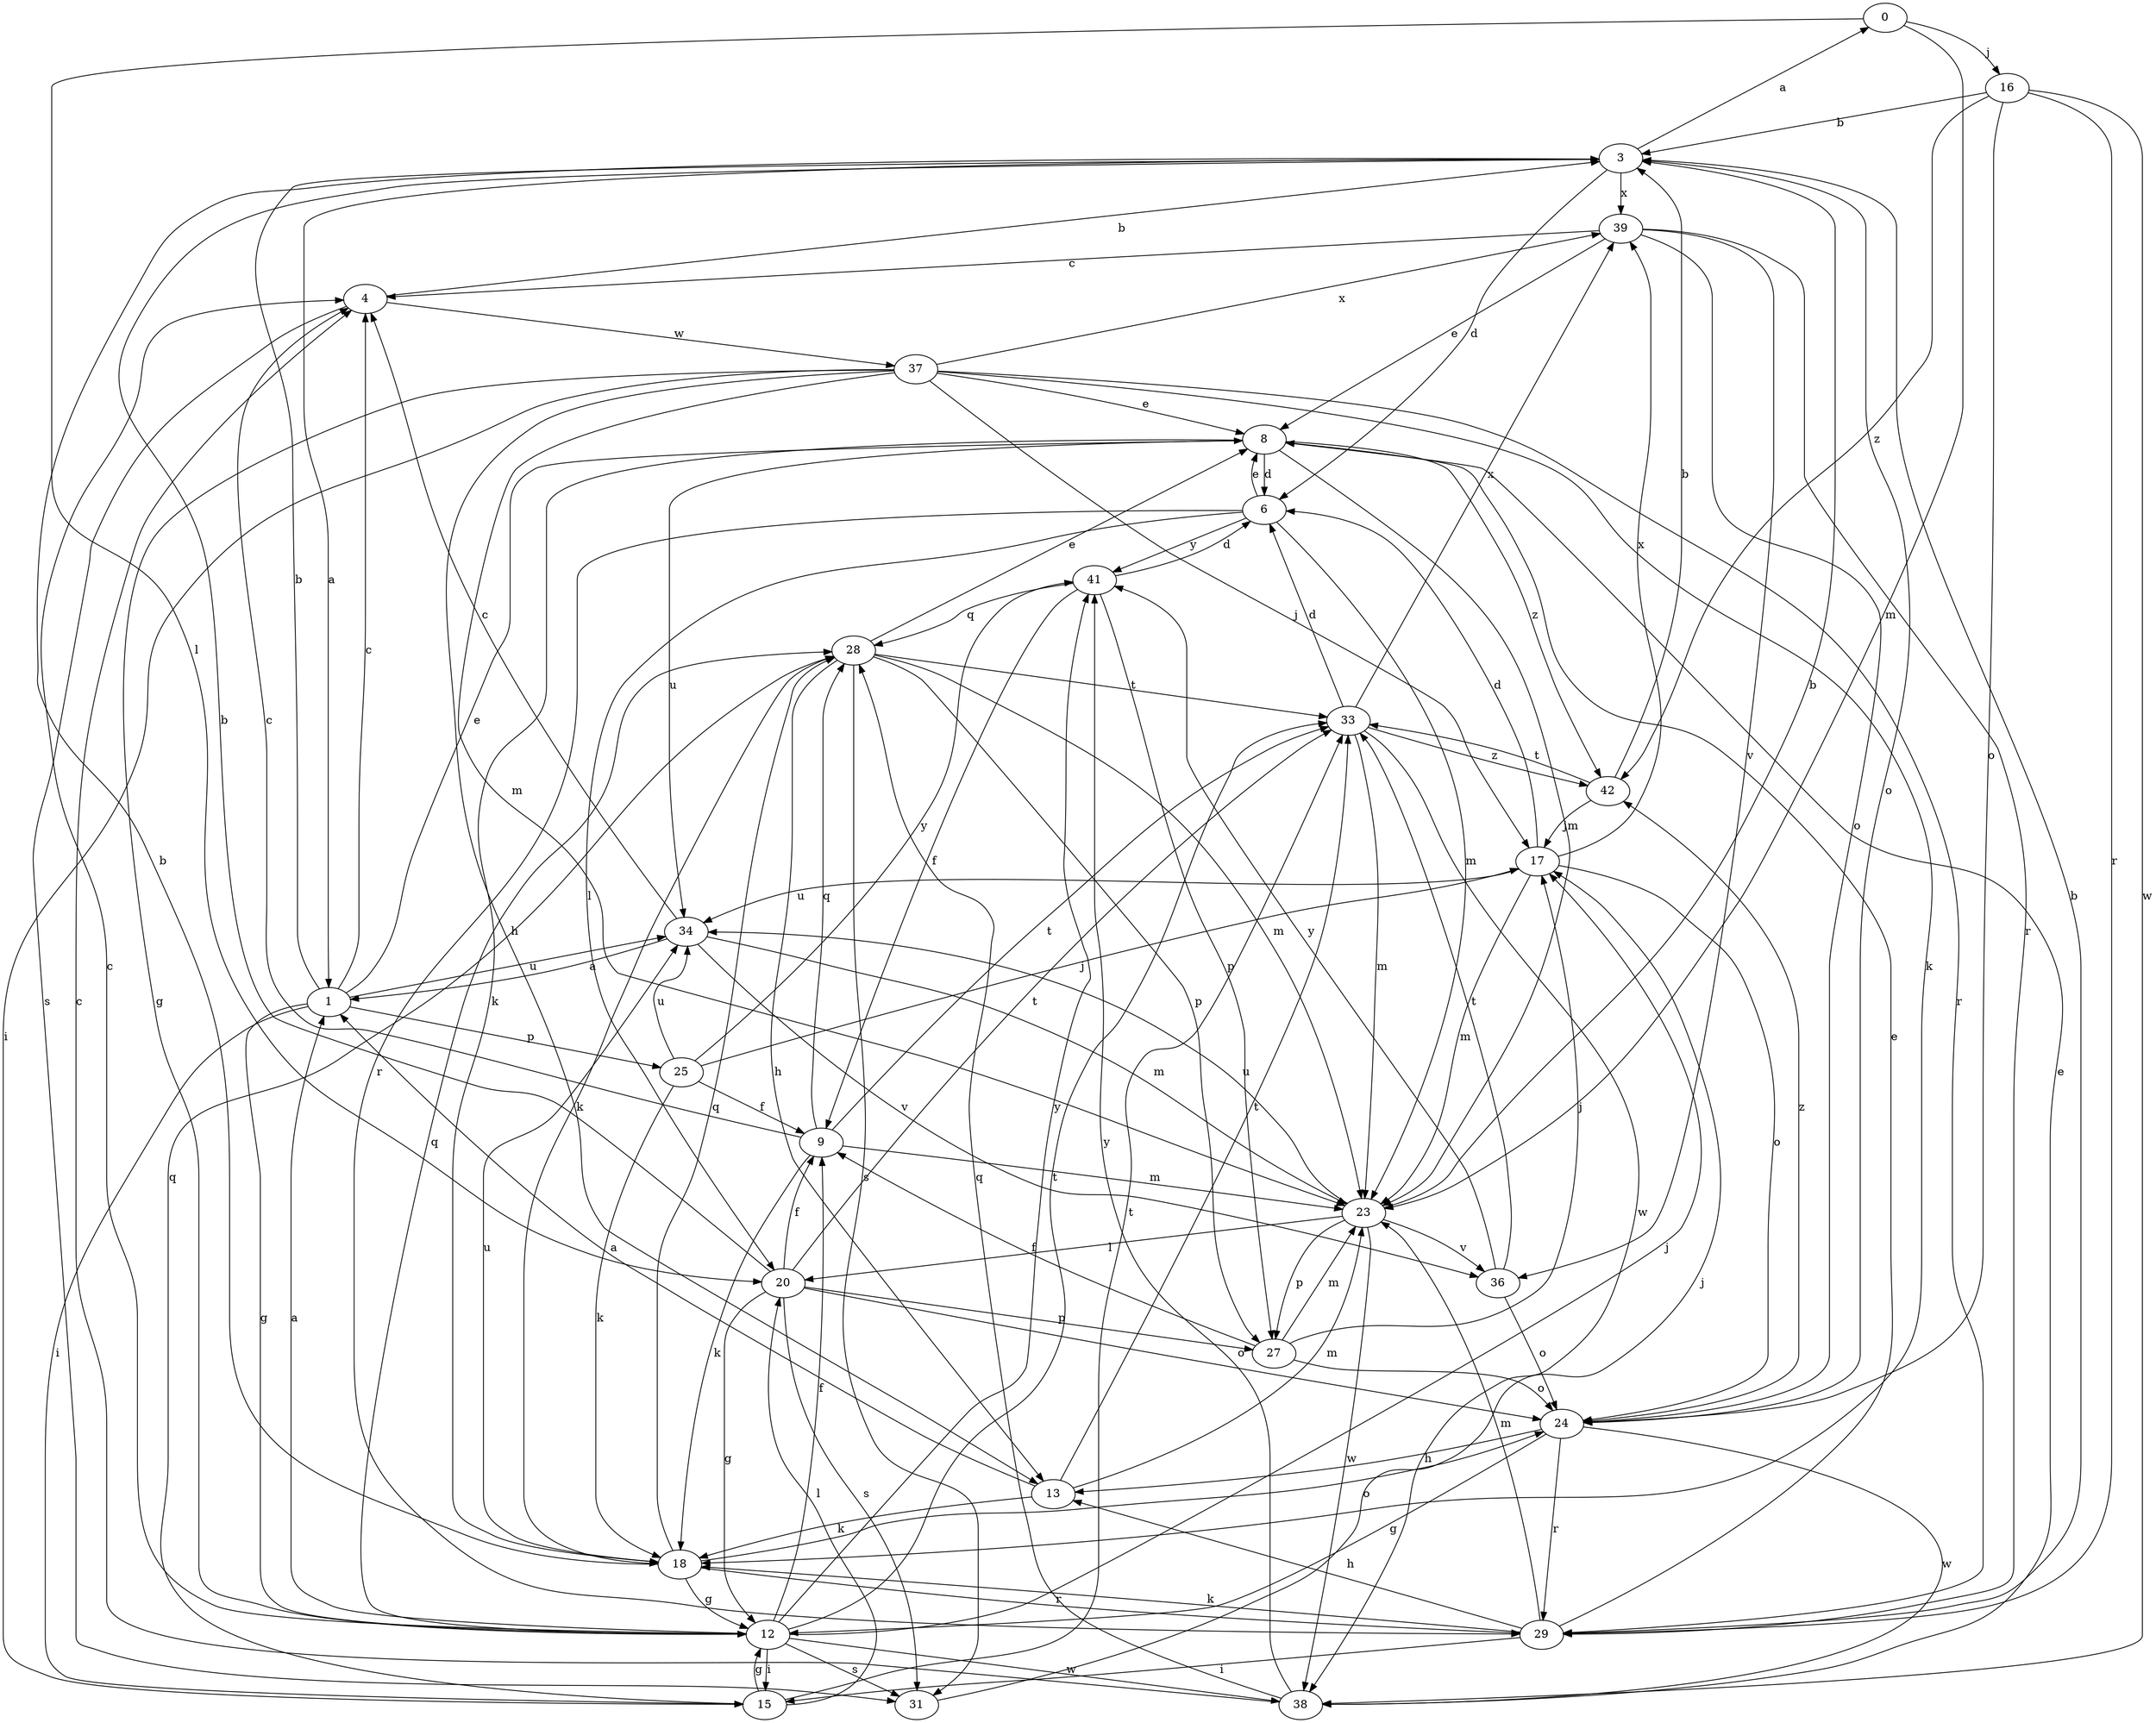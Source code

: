 strict digraph  {
0;
1;
3;
4;
6;
8;
9;
12;
13;
15;
16;
17;
18;
20;
23;
24;
25;
27;
28;
29;
31;
33;
34;
36;
37;
38;
39;
41;
42;
0 -> 16  [label=j];
0 -> 20  [label=l];
0 -> 23  [label=m];
1 -> 3  [label=b];
1 -> 4  [label=c];
1 -> 8  [label=e];
1 -> 12  [label=g];
1 -> 15  [label=i];
1 -> 25  [label=p];
1 -> 34  [label=u];
3 -> 0  [label=a];
3 -> 1  [label=a];
3 -> 6  [label=d];
3 -> 24  [label=o];
3 -> 39  [label=x];
4 -> 3  [label=b];
4 -> 31  [label=s];
4 -> 37  [label=w];
6 -> 8  [label=e];
6 -> 20  [label=l];
6 -> 23  [label=m];
6 -> 29  [label=r];
6 -> 41  [label=y];
8 -> 6  [label=d];
8 -> 18  [label=k];
8 -> 23  [label=m];
8 -> 34  [label=u];
8 -> 42  [label=z];
9 -> 4  [label=c];
9 -> 18  [label=k];
9 -> 23  [label=m];
9 -> 28  [label=q];
9 -> 33  [label=t];
12 -> 1  [label=a];
12 -> 4  [label=c];
12 -> 9  [label=f];
12 -> 15  [label=i];
12 -> 17  [label=j];
12 -> 28  [label=q];
12 -> 31  [label=s];
12 -> 33  [label=t];
12 -> 38  [label=w];
12 -> 41  [label=y];
13 -> 1  [label=a];
13 -> 18  [label=k];
13 -> 23  [label=m];
13 -> 33  [label=t];
15 -> 12  [label=g];
15 -> 20  [label=l];
15 -> 28  [label=q];
15 -> 33  [label=t];
16 -> 3  [label=b];
16 -> 24  [label=o];
16 -> 29  [label=r];
16 -> 38  [label=w];
16 -> 42  [label=z];
17 -> 6  [label=d];
17 -> 23  [label=m];
17 -> 24  [label=o];
17 -> 34  [label=u];
17 -> 39  [label=x];
18 -> 3  [label=b];
18 -> 12  [label=g];
18 -> 24  [label=o];
18 -> 28  [label=q];
18 -> 29  [label=r];
18 -> 34  [label=u];
20 -> 3  [label=b];
20 -> 9  [label=f];
20 -> 12  [label=g];
20 -> 24  [label=o];
20 -> 27  [label=p];
20 -> 31  [label=s];
20 -> 33  [label=t];
23 -> 3  [label=b];
23 -> 20  [label=l];
23 -> 27  [label=p];
23 -> 34  [label=u];
23 -> 36  [label=v];
23 -> 38  [label=w];
24 -> 12  [label=g];
24 -> 13  [label=h];
24 -> 29  [label=r];
24 -> 38  [label=w];
24 -> 42  [label=z];
25 -> 9  [label=f];
25 -> 17  [label=j];
25 -> 18  [label=k];
25 -> 34  [label=u];
25 -> 41  [label=y];
27 -> 9  [label=f];
27 -> 17  [label=j];
27 -> 23  [label=m];
27 -> 24  [label=o];
28 -> 8  [label=e];
28 -> 13  [label=h];
28 -> 18  [label=k];
28 -> 23  [label=m];
28 -> 27  [label=p];
28 -> 31  [label=s];
28 -> 33  [label=t];
29 -> 3  [label=b];
29 -> 8  [label=e];
29 -> 13  [label=h];
29 -> 15  [label=i];
29 -> 18  [label=k];
29 -> 23  [label=m];
31 -> 17  [label=j];
33 -> 6  [label=d];
33 -> 23  [label=m];
33 -> 38  [label=w];
33 -> 39  [label=x];
33 -> 42  [label=z];
34 -> 1  [label=a];
34 -> 4  [label=c];
34 -> 23  [label=m];
34 -> 36  [label=v];
36 -> 24  [label=o];
36 -> 33  [label=t];
36 -> 41  [label=y];
37 -> 8  [label=e];
37 -> 12  [label=g];
37 -> 13  [label=h];
37 -> 15  [label=i];
37 -> 17  [label=j];
37 -> 18  [label=k];
37 -> 23  [label=m];
37 -> 29  [label=r];
37 -> 39  [label=x];
38 -> 4  [label=c];
38 -> 8  [label=e];
38 -> 28  [label=q];
38 -> 41  [label=y];
39 -> 4  [label=c];
39 -> 8  [label=e];
39 -> 24  [label=o];
39 -> 29  [label=r];
39 -> 36  [label=v];
41 -> 6  [label=d];
41 -> 9  [label=f];
41 -> 27  [label=p];
41 -> 28  [label=q];
42 -> 3  [label=b];
42 -> 17  [label=j];
42 -> 33  [label=t];
}
